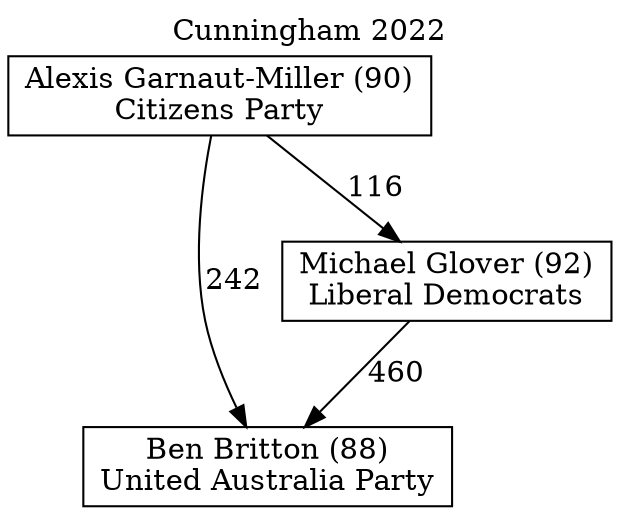 // House preference flow
digraph "Ben Britton (88)_Cunningham_2022" {
	graph [label="Cunningham 2022" labelloc=t mclimit=10]
	node [shape=box]
	"Ben Britton (88)" [label="Ben Britton (88)
United Australia Party"]
	"Michael Glover (92)" [label="Michael Glover (92)
Liberal Democrats"]
	"Alexis Garnaut-Miller (90)" [label="Alexis Garnaut-Miller (90)
Citizens Party"]
	"Michael Glover (92)" -> "Ben Britton (88)" [label=460]
	"Alexis Garnaut-Miller (90)" -> "Michael Glover (92)" [label=116]
	"Alexis Garnaut-Miller (90)" -> "Ben Britton (88)" [label=242]
}
